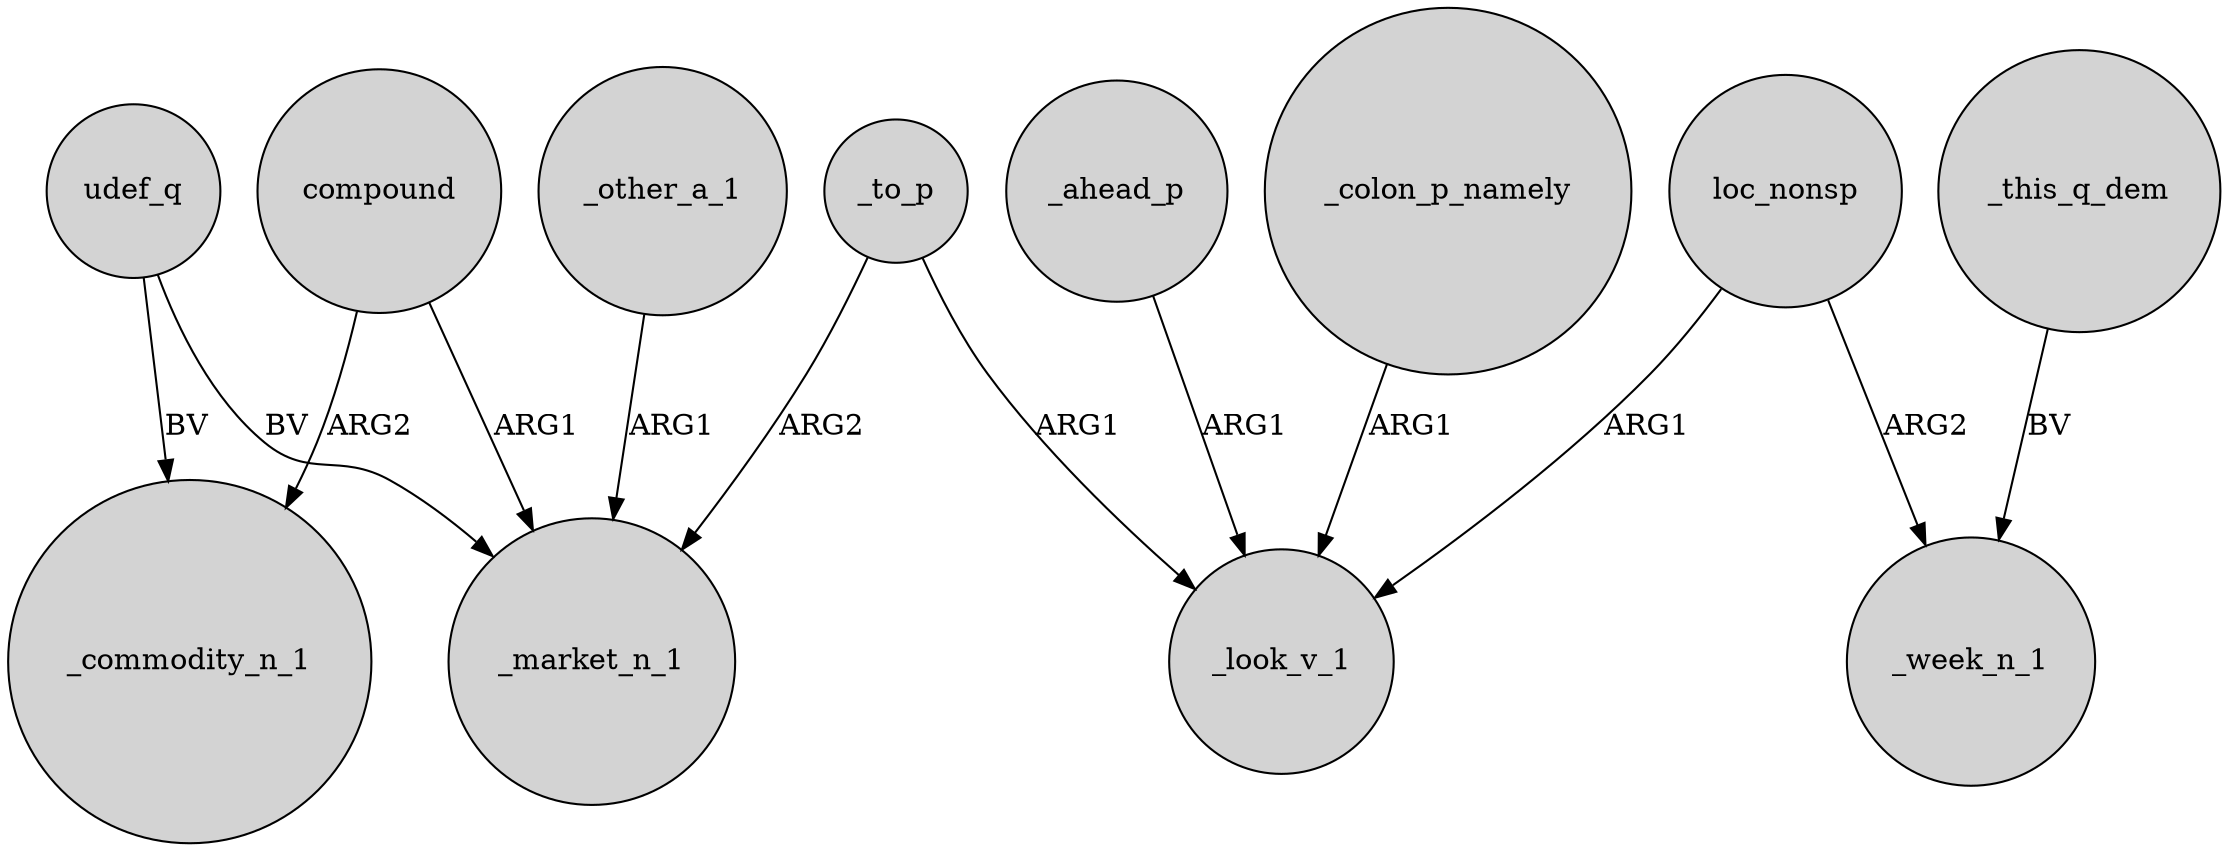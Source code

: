 digraph {
	node [shape=circle style=filled]
	udef_q -> _market_n_1 [label=BV]
	loc_nonsp -> _week_n_1 [label=ARG2]
	_ahead_p -> _look_v_1 [label=ARG1]
	_colon_p_namely -> _look_v_1 [label=ARG1]
	udef_q -> _commodity_n_1 [label=BV]
	compound -> _market_n_1 [label=ARG1]
	compound -> _commodity_n_1 [label=ARG2]
	_to_p -> _look_v_1 [label=ARG1]
	_to_p -> _market_n_1 [label=ARG2]
	loc_nonsp -> _look_v_1 [label=ARG1]
	_this_q_dem -> _week_n_1 [label=BV]
	_other_a_1 -> _market_n_1 [label=ARG1]
}

